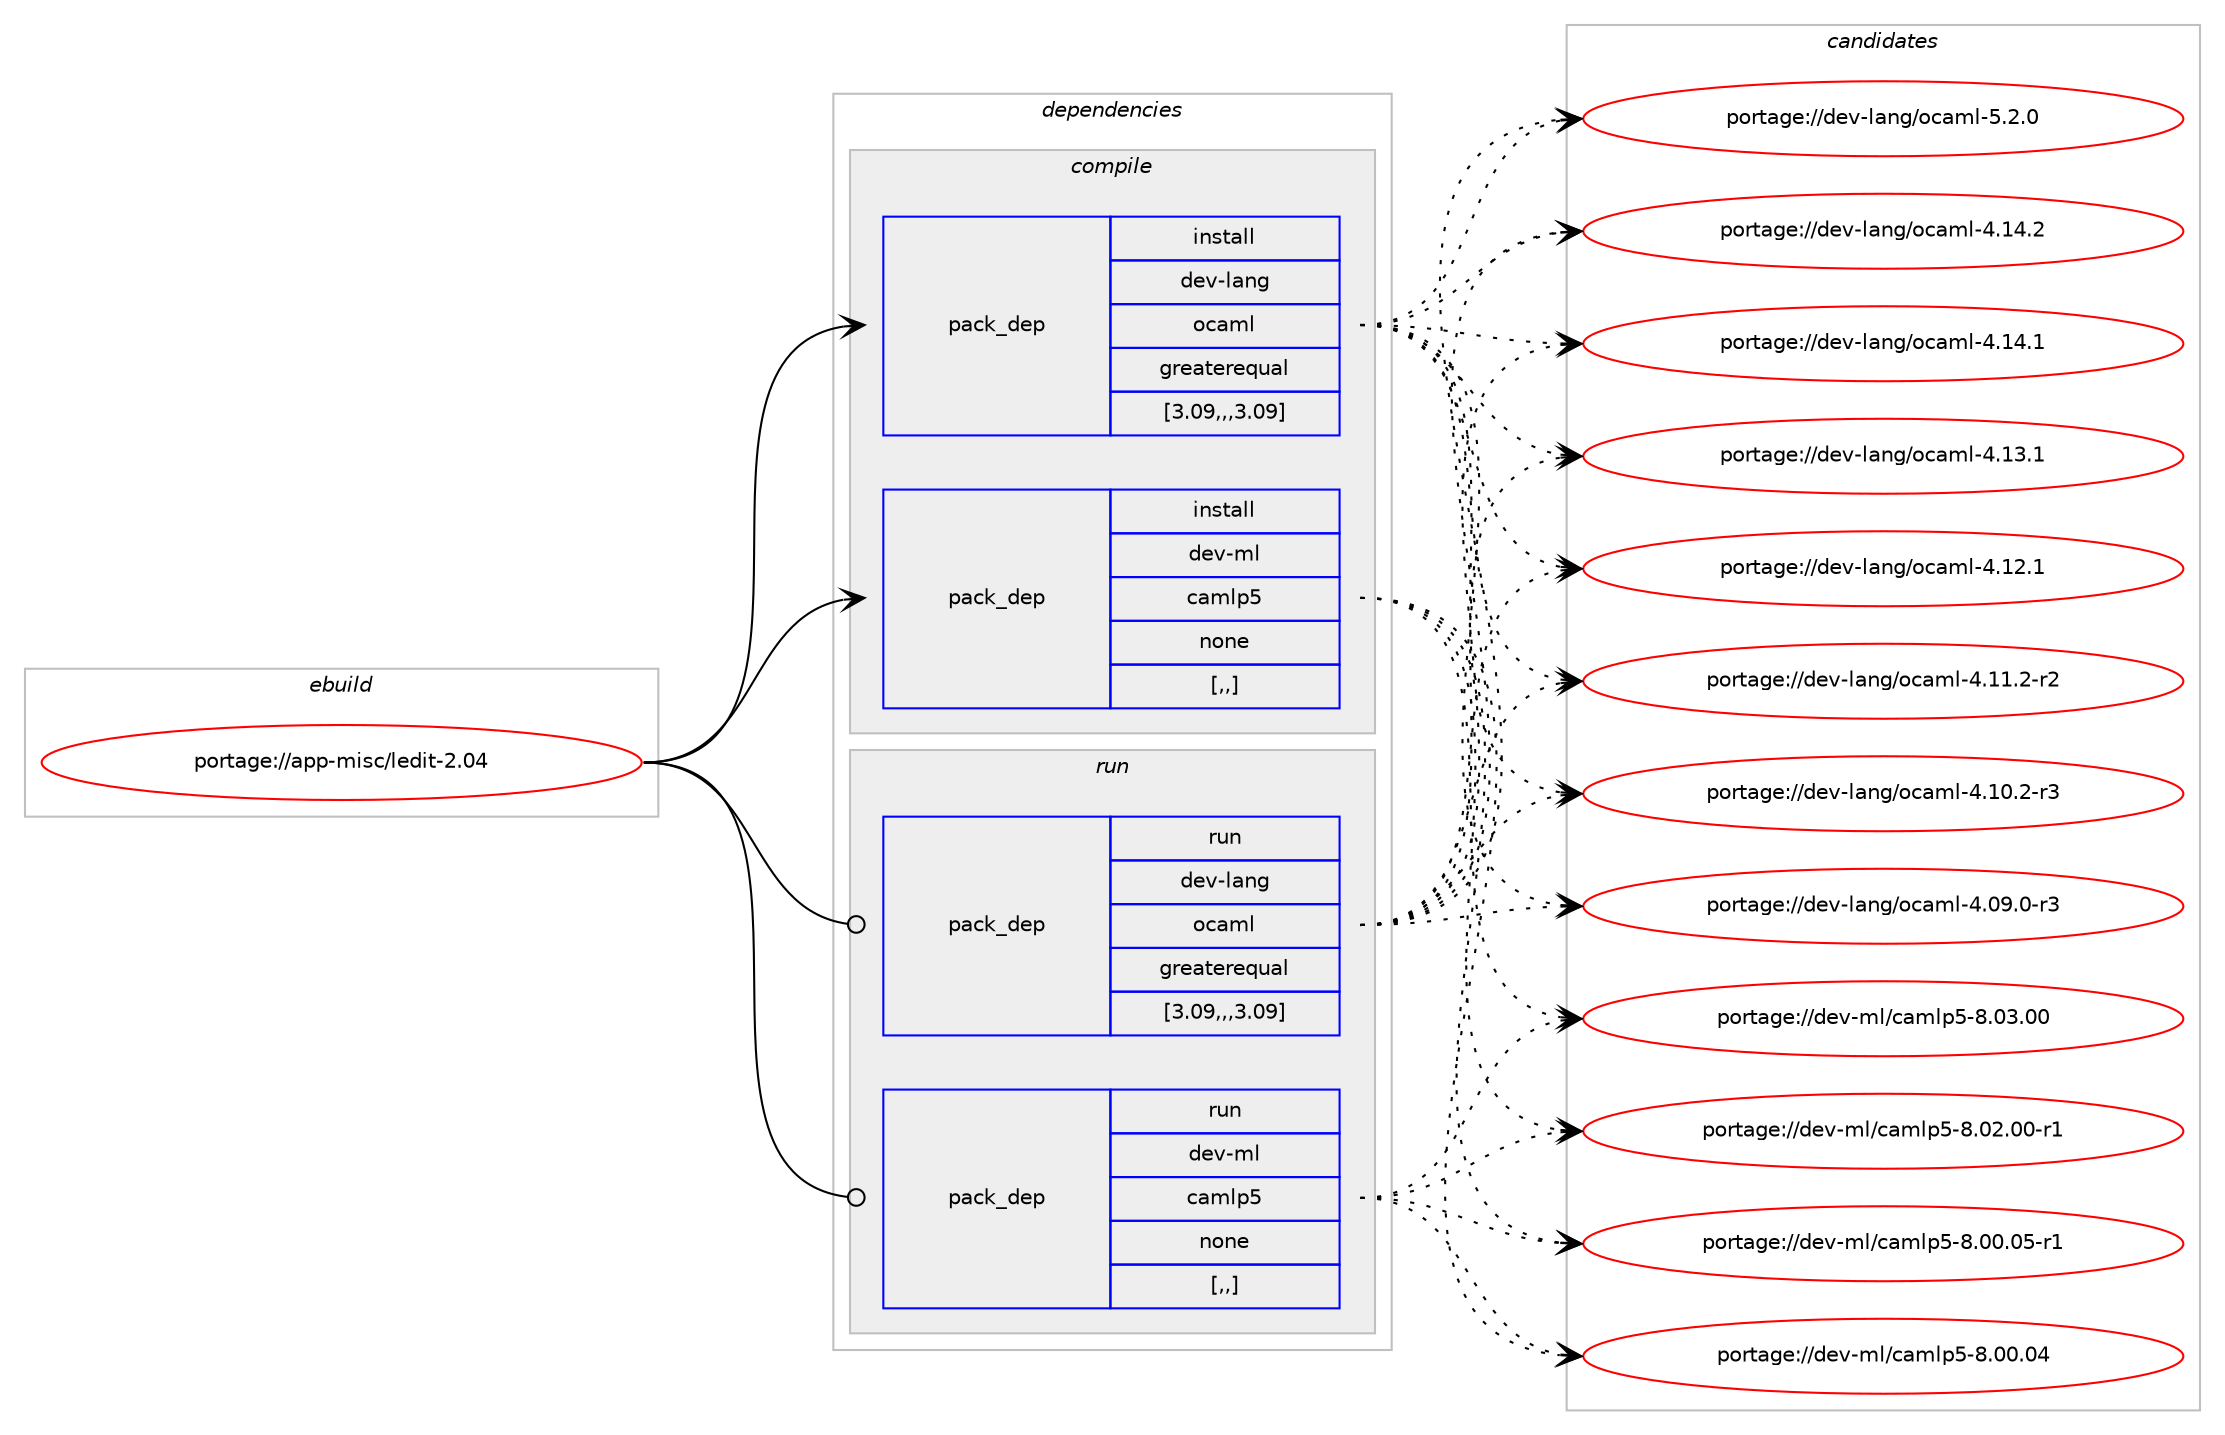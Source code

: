 digraph prolog {

# *************
# Graph options
# *************

newrank=true;
concentrate=true;
compound=true;
graph [rankdir=LR,fontname=Helvetica,fontsize=10,ranksep=1.5];#, ranksep=2.5, nodesep=0.2];
edge  [arrowhead=vee];
node  [fontname=Helvetica,fontsize=10];

# **********
# The ebuild
# **********

subgraph cluster_leftcol {
color=gray;
label=<<i>ebuild</i>>;
id [label="portage://app-misc/ledit-2.04", color=red, width=4, href="../app-misc/ledit-2.04.svg"];
}

# ****************
# The dependencies
# ****************

subgraph cluster_midcol {
color=gray;
label=<<i>dependencies</i>>;
subgraph cluster_compile {
fillcolor="#eeeeee";
style=filled;
label=<<i>compile</i>>;
subgraph pack29698 {
dependency42384 [label=<<TABLE BORDER="0" CELLBORDER="1" CELLSPACING="0" CELLPADDING="4" WIDTH="220"><TR><TD ROWSPAN="6" CELLPADDING="30">pack_dep</TD></TR><TR><TD WIDTH="110">install</TD></TR><TR><TD>dev-lang</TD></TR><TR><TD>ocaml</TD></TR><TR><TD>greaterequal</TD></TR><TR><TD>[3.09,,,3.09]</TD></TR></TABLE>>, shape=none, color=blue];
}
id:e -> dependency42384:w [weight=20,style="solid",arrowhead="vee"];
subgraph pack29699 {
dependency42385 [label=<<TABLE BORDER="0" CELLBORDER="1" CELLSPACING="0" CELLPADDING="4" WIDTH="220"><TR><TD ROWSPAN="6" CELLPADDING="30">pack_dep</TD></TR><TR><TD WIDTH="110">install</TD></TR><TR><TD>dev-ml</TD></TR><TR><TD>camlp5</TD></TR><TR><TD>none</TD></TR><TR><TD>[,,]</TD></TR></TABLE>>, shape=none, color=blue];
}
id:e -> dependency42385:w [weight=20,style="solid",arrowhead="vee"];
}
subgraph cluster_compileandrun {
fillcolor="#eeeeee";
style=filled;
label=<<i>compile and run</i>>;
}
subgraph cluster_run {
fillcolor="#eeeeee";
style=filled;
label=<<i>run</i>>;
subgraph pack29700 {
dependency42386 [label=<<TABLE BORDER="0" CELLBORDER="1" CELLSPACING="0" CELLPADDING="4" WIDTH="220"><TR><TD ROWSPAN="6" CELLPADDING="30">pack_dep</TD></TR><TR><TD WIDTH="110">run</TD></TR><TR><TD>dev-lang</TD></TR><TR><TD>ocaml</TD></TR><TR><TD>greaterequal</TD></TR><TR><TD>[3.09,,,3.09]</TD></TR></TABLE>>, shape=none, color=blue];
}
id:e -> dependency42386:w [weight=20,style="solid",arrowhead="odot"];
subgraph pack29701 {
dependency42387 [label=<<TABLE BORDER="0" CELLBORDER="1" CELLSPACING="0" CELLPADDING="4" WIDTH="220"><TR><TD ROWSPAN="6" CELLPADDING="30">pack_dep</TD></TR><TR><TD WIDTH="110">run</TD></TR><TR><TD>dev-ml</TD></TR><TR><TD>camlp5</TD></TR><TR><TD>none</TD></TR><TR><TD>[,,]</TD></TR></TABLE>>, shape=none, color=blue];
}
id:e -> dependency42387:w [weight=20,style="solid",arrowhead="odot"];
}
}

# **************
# The candidates
# **************

subgraph cluster_choices {
rank=same;
color=gray;
label=<<i>candidates</i>>;

subgraph choice29698 {
color=black;
nodesep=1;
choice1001011184510897110103471119997109108455346504648 [label="portage://dev-lang/ocaml-5.2.0", color=red, width=4,href="../dev-lang/ocaml-5.2.0.svg"];
choice100101118451089711010347111999710910845524649524650 [label="portage://dev-lang/ocaml-4.14.2", color=red, width=4,href="../dev-lang/ocaml-4.14.2.svg"];
choice100101118451089711010347111999710910845524649524649 [label="portage://dev-lang/ocaml-4.14.1", color=red, width=4,href="../dev-lang/ocaml-4.14.1.svg"];
choice100101118451089711010347111999710910845524649514649 [label="portage://dev-lang/ocaml-4.13.1", color=red, width=4,href="../dev-lang/ocaml-4.13.1.svg"];
choice100101118451089711010347111999710910845524649504649 [label="portage://dev-lang/ocaml-4.12.1", color=red, width=4,href="../dev-lang/ocaml-4.12.1.svg"];
choice1001011184510897110103471119997109108455246494946504511450 [label="portage://dev-lang/ocaml-4.11.2-r2", color=red, width=4,href="../dev-lang/ocaml-4.11.2-r2.svg"];
choice1001011184510897110103471119997109108455246494846504511451 [label="portage://dev-lang/ocaml-4.10.2-r3", color=red, width=4,href="../dev-lang/ocaml-4.10.2-r3.svg"];
choice1001011184510897110103471119997109108455246485746484511451 [label="portage://dev-lang/ocaml-4.09.0-r3", color=red, width=4,href="../dev-lang/ocaml-4.09.0-r3.svg"];
dependency42384:e -> choice1001011184510897110103471119997109108455346504648:w [style=dotted,weight="100"];
dependency42384:e -> choice100101118451089711010347111999710910845524649524650:w [style=dotted,weight="100"];
dependency42384:e -> choice100101118451089711010347111999710910845524649524649:w [style=dotted,weight="100"];
dependency42384:e -> choice100101118451089711010347111999710910845524649514649:w [style=dotted,weight="100"];
dependency42384:e -> choice100101118451089711010347111999710910845524649504649:w [style=dotted,weight="100"];
dependency42384:e -> choice1001011184510897110103471119997109108455246494946504511450:w [style=dotted,weight="100"];
dependency42384:e -> choice1001011184510897110103471119997109108455246494846504511451:w [style=dotted,weight="100"];
dependency42384:e -> choice1001011184510897110103471119997109108455246485746484511451:w [style=dotted,weight="100"];
}
subgraph choice29699 {
color=black;
nodesep=1;
choice10010111845109108479997109108112534556464851464848 [label="portage://dev-ml/camlp5-8.03.00", color=red, width=4,href="../dev-ml/camlp5-8.03.00.svg"];
choice100101118451091084799971091081125345564648504648484511449 [label="portage://dev-ml/camlp5-8.02.00-r1", color=red, width=4,href="../dev-ml/camlp5-8.02.00-r1.svg"];
choice100101118451091084799971091081125345564648484648534511449 [label="portage://dev-ml/camlp5-8.00.05-r1", color=red, width=4,href="../dev-ml/camlp5-8.00.05-r1.svg"];
choice10010111845109108479997109108112534556464848464852 [label="portage://dev-ml/camlp5-8.00.04", color=red, width=4,href="../dev-ml/camlp5-8.00.04.svg"];
dependency42385:e -> choice10010111845109108479997109108112534556464851464848:w [style=dotted,weight="100"];
dependency42385:e -> choice100101118451091084799971091081125345564648504648484511449:w [style=dotted,weight="100"];
dependency42385:e -> choice100101118451091084799971091081125345564648484648534511449:w [style=dotted,weight="100"];
dependency42385:e -> choice10010111845109108479997109108112534556464848464852:w [style=dotted,weight="100"];
}
subgraph choice29700 {
color=black;
nodesep=1;
choice1001011184510897110103471119997109108455346504648 [label="portage://dev-lang/ocaml-5.2.0", color=red, width=4,href="../dev-lang/ocaml-5.2.0.svg"];
choice100101118451089711010347111999710910845524649524650 [label="portage://dev-lang/ocaml-4.14.2", color=red, width=4,href="../dev-lang/ocaml-4.14.2.svg"];
choice100101118451089711010347111999710910845524649524649 [label="portage://dev-lang/ocaml-4.14.1", color=red, width=4,href="../dev-lang/ocaml-4.14.1.svg"];
choice100101118451089711010347111999710910845524649514649 [label="portage://dev-lang/ocaml-4.13.1", color=red, width=4,href="../dev-lang/ocaml-4.13.1.svg"];
choice100101118451089711010347111999710910845524649504649 [label="portage://dev-lang/ocaml-4.12.1", color=red, width=4,href="../dev-lang/ocaml-4.12.1.svg"];
choice1001011184510897110103471119997109108455246494946504511450 [label="portage://dev-lang/ocaml-4.11.2-r2", color=red, width=4,href="../dev-lang/ocaml-4.11.2-r2.svg"];
choice1001011184510897110103471119997109108455246494846504511451 [label="portage://dev-lang/ocaml-4.10.2-r3", color=red, width=4,href="../dev-lang/ocaml-4.10.2-r3.svg"];
choice1001011184510897110103471119997109108455246485746484511451 [label="portage://dev-lang/ocaml-4.09.0-r3", color=red, width=4,href="../dev-lang/ocaml-4.09.0-r3.svg"];
dependency42386:e -> choice1001011184510897110103471119997109108455346504648:w [style=dotted,weight="100"];
dependency42386:e -> choice100101118451089711010347111999710910845524649524650:w [style=dotted,weight="100"];
dependency42386:e -> choice100101118451089711010347111999710910845524649524649:w [style=dotted,weight="100"];
dependency42386:e -> choice100101118451089711010347111999710910845524649514649:w [style=dotted,weight="100"];
dependency42386:e -> choice100101118451089711010347111999710910845524649504649:w [style=dotted,weight="100"];
dependency42386:e -> choice1001011184510897110103471119997109108455246494946504511450:w [style=dotted,weight="100"];
dependency42386:e -> choice1001011184510897110103471119997109108455246494846504511451:w [style=dotted,weight="100"];
dependency42386:e -> choice1001011184510897110103471119997109108455246485746484511451:w [style=dotted,weight="100"];
}
subgraph choice29701 {
color=black;
nodesep=1;
choice10010111845109108479997109108112534556464851464848 [label="portage://dev-ml/camlp5-8.03.00", color=red, width=4,href="../dev-ml/camlp5-8.03.00.svg"];
choice100101118451091084799971091081125345564648504648484511449 [label="portage://dev-ml/camlp5-8.02.00-r1", color=red, width=4,href="../dev-ml/camlp5-8.02.00-r1.svg"];
choice100101118451091084799971091081125345564648484648534511449 [label="portage://dev-ml/camlp5-8.00.05-r1", color=red, width=4,href="../dev-ml/camlp5-8.00.05-r1.svg"];
choice10010111845109108479997109108112534556464848464852 [label="portage://dev-ml/camlp5-8.00.04", color=red, width=4,href="../dev-ml/camlp5-8.00.04.svg"];
dependency42387:e -> choice10010111845109108479997109108112534556464851464848:w [style=dotted,weight="100"];
dependency42387:e -> choice100101118451091084799971091081125345564648504648484511449:w [style=dotted,weight="100"];
dependency42387:e -> choice100101118451091084799971091081125345564648484648534511449:w [style=dotted,weight="100"];
dependency42387:e -> choice10010111845109108479997109108112534556464848464852:w [style=dotted,weight="100"];
}
}

}
